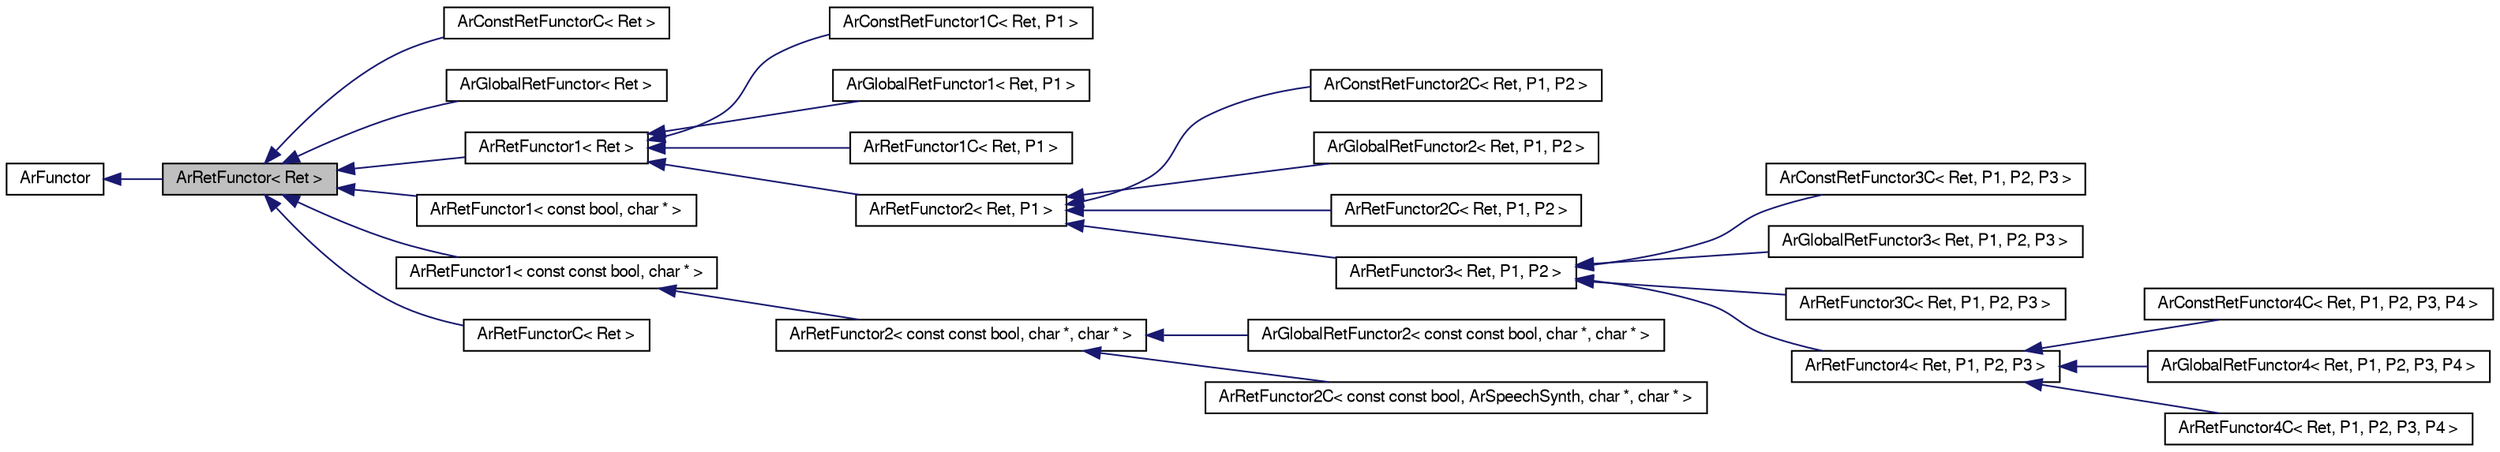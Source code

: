 digraph G
{
  edge [fontname="FreeSans",fontsize=10,labelfontname="FreeSans",labelfontsize=10];
  node [fontname="FreeSans",fontsize=10,shape=record];
  rankdir=LR;
  Node1 [label="ArRetFunctor\< Ret \>",height=0.2,width=0.4,color="black", fillcolor="grey75", style="filled" fontcolor="black"];
  Node2 -> Node1 [dir=back,color="midnightblue",fontsize=10,style="solid",fontname="FreeSans"];
  Node2 [label="ArFunctor",height=0.2,width=0.4,color="black", fillcolor="white", style="filled",URL="$classArFunctor.html",tooltip="Base class for functors."];
  Node1 -> Node3 [dir=back,color="midnightblue",fontsize=10,style="solid",fontname="FreeSans"];
  Node3 [label="ArConstRetFunctorC\< Ret \>",height=0.2,width=0.4,color="black", fillcolor="white", style="filled",URL="$classArConstRetFunctorC.html",tooltip="Functor for a const member function with return value."];
  Node1 -> Node4 [dir=back,color="midnightblue",fontsize=10,style="solid",fontname="FreeSans"];
  Node4 [label="ArGlobalRetFunctor\< Ret \>",height=0.2,width=0.4,color="black", fillcolor="white", style="filled",URL="$classArGlobalRetFunctor.html",tooltip="Functor for a global function with return value."];
  Node1 -> Node5 [dir=back,color="midnightblue",fontsize=10,style="solid",fontname="FreeSans"];
  Node5 [label="ArRetFunctor1\< Ret \>",height=0.2,width=0.4,color="black", fillcolor="white", style="filled",URL="$classArRetFunctor1.html",tooltip="Base class for functors with a return value with 1 parameter."];
  Node5 -> Node6 [dir=back,color="midnightblue",fontsize=10,style="solid",fontname="FreeSans"];
  Node6 [label="ArConstRetFunctor1C\< Ret, P1 \>",height=0.2,width=0.4,color="black", fillcolor="white", style="filled",URL="$classArConstRetFunctor1C.html",tooltip="Functor for a const member function with return value and 1 parameter."];
  Node5 -> Node7 [dir=back,color="midnightblue",fontsize=10,style="solid",fontname="FreeSans"];
  Node7 [label="ArGlobalRetFunctor1\< Ret, P1 \>",height=0.2,width=0.4,color="black", fillcolor="white", style="filled",URL="$classArGlobalRetFunctor1.html",tooltip="Functor for a global function with 1 parameter and return value."];
  Node5 -> Node8 [dir=back,color="midnightblue",fontsize=10,style="solid",fontname="FreeSans"];
  Node8 [label="ArRetFunctor1C\< Ret, P1 \>",height=0.2,width=0.4,color="black", fillcolor="white", style="filled",URL="$classArRetFunctor1C.html",tooltip="Functor for a member function with return value and 1 parameter."];
  Node5 -> Node9 [dir=back,color="midnightblue",fontsize=10,style="solid",fontname="FreeSans"];
  Node9 [label="ArRetFunctor2\< Ret, P1 \>",height=0.2,width=0.4,color="black", fillcolor="white", style="filled",URL="$classArRetFunctor2.html",tooltip="Base class for functors with a return value with 2 parameters."];
  Node9 -> Node10 [dir=back,color="midnightblue",fontsize=10,style="solid",fontname="FreeSans"];
  Node10 [label="ArConstRetFunctor2C\< Ret, P1, P2 \>",height=0.2,width=0.4,color="black", fillcolor="white", style="filled",URL="$classArConstRetFunctor2C.html",tooltip="Functor for a const member function with return value and 2 parameters."];
  Node9 -> Node11 [dir=back,color="midnightblue",fontsize=10,style="solid",fontname="FreeSans"];
  Node11 [label="ArGlobalRetFunctor2\< Ret, P1, P2 \>",height=0.2,width=0.4,color="black", fillcolor="white", style="filled",URL="$classArGlobalRetFunctor2.html",tooltip="Functor for a global function with 2 parameters and return value."];
  Node9 -> Node12 [dir=back,color="midnightblue",fontsize=10,style="solid",fontname="FreeSans"];
  Node12 [label="ArRetFunctor2C\< Ret, P1, P2 \>",height=0.2,width=0.4,color="black", fillcolor="white", style="filled",URL="$classArRetFunctor2C.html",tooltip="Functor for a member function with return value and 2 parameters."];
  Node9 -> Node13 [dir=back,color="midnightblue",fontsize=10,style="solid",fontname="FreeSans"];
  Node13 [label="ArRetFunctor3\< Ret, P1, P2 \>",height=0.2,width=0.4,color="black", fillcolor="white", style="filled",URL="$classArRetFunctor3.html",tooltip="Base class for functors with a return value with 3 parameters."];
  Node13 -> Node14 [dir=back,color="midnightblue",fontsize=10,style="solid",fontname="FreeSans"];
  Node14 [label="ArConstRetFunctor3C\< Ret, P1, P2, P3 \>",height=0.2,width=0.4,color="black", fillcolor="white", style="filled",URL="$classArConstRetFunctor3C.html",tooltip="Functor for a const member function with return value and 3 parameters."];
  Node13 -> Node15 [dir=back,color="midnightblue",fontsize=10,style="solid",fontname="FreeSans"];
  Node15 [label="ArGlobalRetFunctor3\< Ret, P1, P2, P3 \>",height=0.2,width=0.4,color="black", fillcolor="white", style="filled",URL="$classArGlobalRetFunctor3.html",tooltip="Functor for a global function with 2 parameters and return value."];
  Node13 -> Node16 [dir=back,color="midnightblue",fontsize=10,style="solid",fontname="FreeSans"];
  Node16 [label="ArRetFunctor3C\< Ret, P1, P2, P3 \>",height=0.2,width=0.4,color="black", fillcolor="white", style="filled",URL="$classArRetFunctor3C.html",tooltip="Functor for a member function with return value and 3 parameters."];
  Node13 -> Node17 [dir=back,color="midnightblue",fontsize=10,style="solid",fontname="FreeSans"];
  Node17 [label="ArRetFunctor4\< Ret, P1, P2, P3 \>",height=0.2,width=0.4,color="black", fillcolor="white", style="filled",URL="$classArRetFunctor4.html",tooltip="Base class for functors with a return value with 4 parameters."];
  Node17 -> Node18 [dir=back,color="midnightblue",fontsize=10,style="solid",fontname="FreeSans"];
  Node18 [label="ArConstRetFunctor4C\< Ret, P1, P2, P3, P4 \>",height=0.2,width=0.4,color="black", fillcolor="white", style="filled",URL="$classArConstRetFunctor4C.html",tooltip="Functor for a const member function with return value and 4 parameters."];
  Node17 -> Node19 [dir=back,color="midnightblue",fontsize=10,style="solid",fontname="FreeSans"];
  Node19 [label="ArGlobalRetFunctor4\< Ret, P1, P2, P3, P4 \>",height=0.2,width=0.4,color="black", fillcolor="white", style="filled",URL="$classArGlobalRetFunctor4.html",tooltip="Functor for a global function with 4 parameters and return value."];
  Node17 -> Node20 [dir=back,color="midnightblue",fontsize=10,style="solid",fontname="FreeSans"];
  Node20 [label="ArRetFunctor4C\< Ret, P1, P2, P3, P4 \>",height=0.2,width=0.4,color="black", fillcolor="white", style="filled",URL="$classArRetFunctor4C.html",tooltip="Functor for a member function with return value and 4 parameters."];
  Node1 -> Node21 [dir=back,color="midnightblue",fontsize=10,style="solid",fontname="FreeSans"];
  Node21 [label="ArRetFunctor1\< const bool, char * \>",height=0.2,width=0.4,color="black", fillcolor="white", style="filled",URL="$classArRetFunctor1.html"];
  Node1 -> Node22 [dir=back,color="midnightblue",fontsize=10,style="solid",fontname="FreeSans"];
  Node22 [label="ArRetFunctor1\< const const bool, char * \>",height=0.2,width=0.4,color="black", fillcolor="white", style="filled",URL="$classArRetFunctor1.html"];
  Node22 -> Node23 [dir=back,color="midnightblue",fontsize=10,style="solid",fontname="FreeSans"];
  Node23 [label="ArRetFunctor2\< const const bool, char *, char * \>",height=0.2,width=0.4,color="black", fillcolor="white", style="filled",URL="$classArRetFunctor2.html"];
  Node23 -> Node24 [dir=back,color="midnightblue",fontsize=10,style="solid",fontname="FreeSans"];
  Node24 [label="ArGlobalRetFunctor2\< const const bool, char *, char * \>",height=0.2,width=0.4,color="black", fillcolor="white", style="filled",URL="$classArGlobalRetFunctor2.html"];
  Node23 -> Node25 [dir=back,color="midnightblue",fontsize=10,style="solid",fontname="FreeSans"];
  Node25 [label="ArRetFunctor2C\< const const bool, ArSpeechSynth, char *, char * \>",height=0.2,width=0.4,color="black", fillcolor="white", style="filled",URL="$classArRetFunctor2C.html"];
  Node1 -> Node26 [dir=back,color="midnightblue",fontsize=10,style="solid",fontname="FreeSans"];
  Node26 [label="ArRetFunctorC\< Ret \>",height=0.2,width=0.4,color="black", fillcolor="white", style="filled",URL="$classArRetFunctorC.html",tooltip="Functor for a member function with return value."];
}

